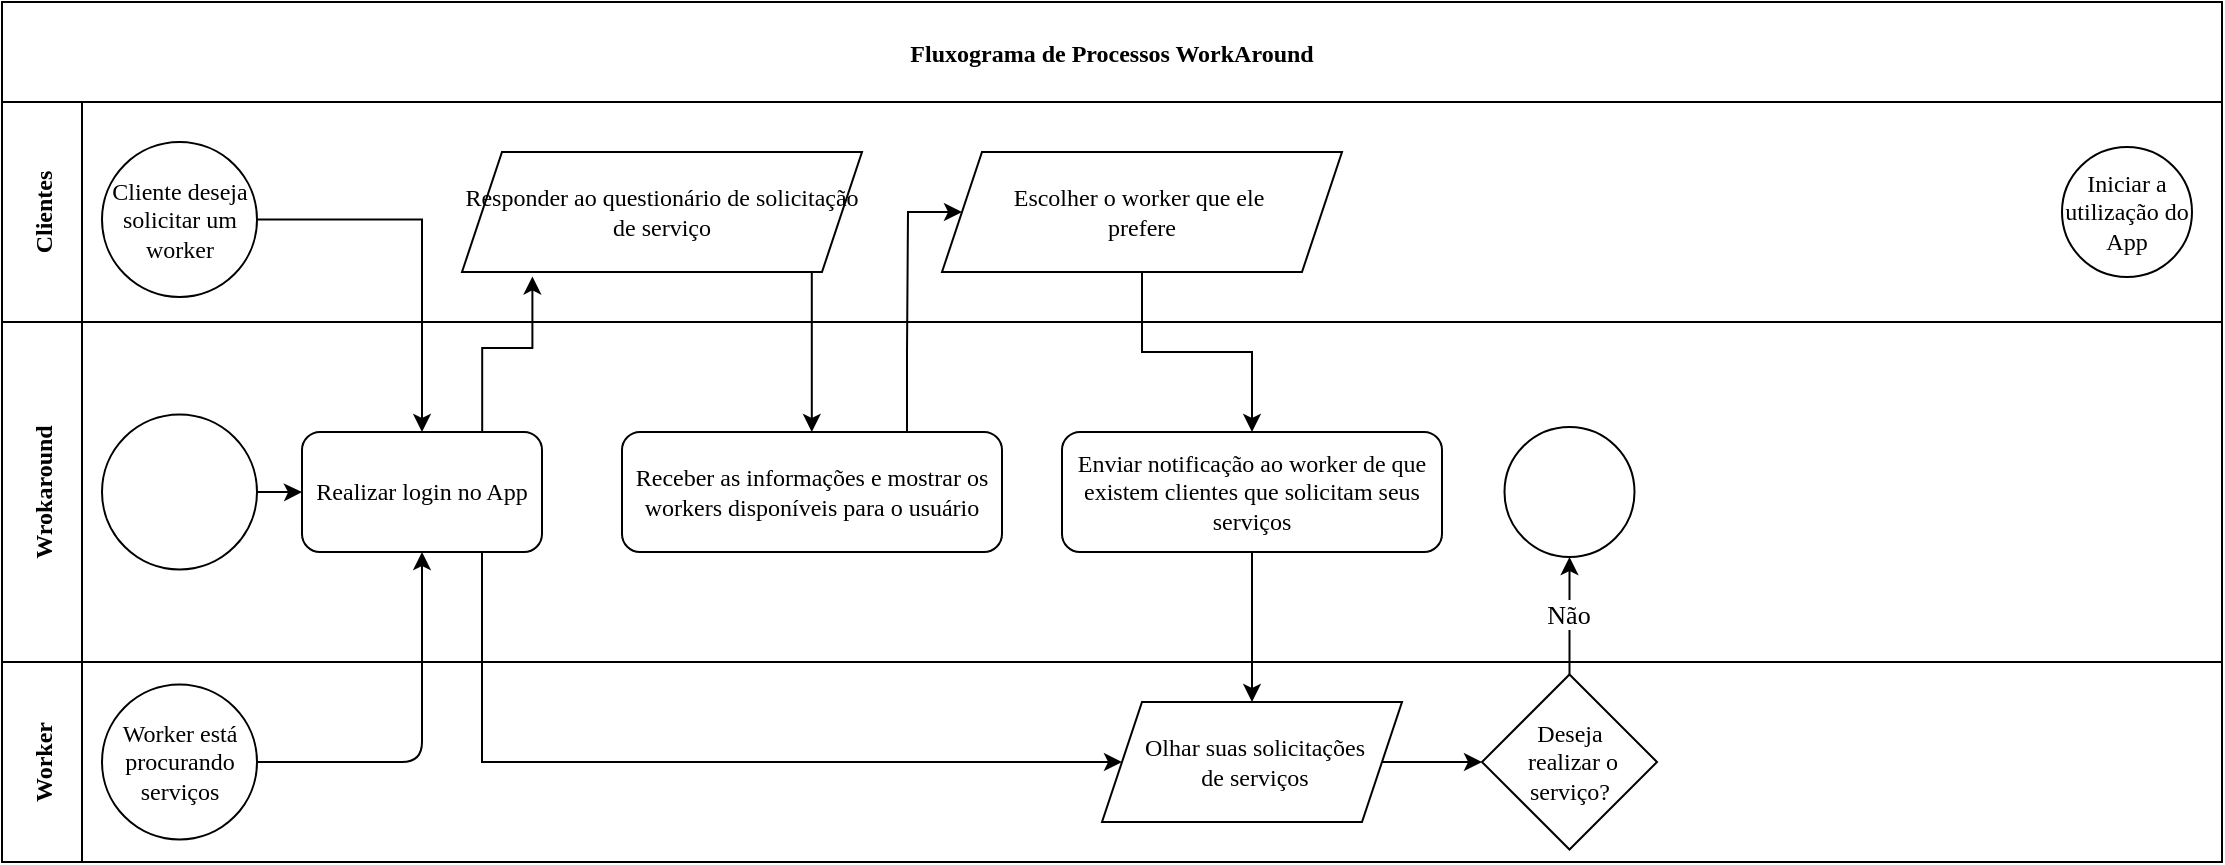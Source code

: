<mxfile version="24.0.2" type="github">
  <diagram name="Page-1" id="NdyBMd4k0NPhV9qGYhMg">
    <mxGraphModel dx="1687" dy="922" grid="1" gridSize="10" guides="1" tooltips="1" connect="1" arrows="1" fold="1" page="1" pageScale="1" pageWidth="850" pageHeight="1100" math="0" shadow="0">
      <root>
        <mxCell id="0" />
        <mxCell id="1" parent="0" />
        <mxCell id="Lx4wT6UVww7fgD0Hadd6-1" value="" style="rounded=0;whiteSpace=wrap;html=1;fillColor=none;flipH=0;fontFamily=Comic Sans MS;" vertex="1" parent="1">
          <mxGeometry x="50" y="380" width="1110" height="100" as="geometry" />
        </mxCell>
        <mxCell id="Lx4wT6UVww7fgD0Hadd6-2" value="Worker" style="rounded=0;fillColor=none;fontStyle=1;direction=west;horizontal=0;flipH=0;fontFamily=Comic Sans MS;" vertex="1" parent="1">
          <mxGeometry x="50" y="380" width="40" height="100" as="geometry" />
        </mxCell>
        <mxCell id="Lx4wT6UVww7fgD0Hadd6-3" value="" style="rounded=0;whiteSpace=wrap;html=1;fillColor=none;movable=1;resizable=1;rotatable=1;deletable=1;editable=1;locked=0;connectable=1;flipH=0;fontFamily=Comic Sans MS;" vertex="1" parent="1">
          <mxGeometry x="50" y="210" width="1110" height="170" as="geometry" />
        </mxCell>
        <mxCell id="Lx4wT6UVww7fgD0Hadd6-4" value="Wrokaround" style="rounded=0;fillColor=none;fontStyle=1;direction=west;horizontal=0;movable=1;resizable=1;rotatable=1;deletable=1;editable=1;locked=0;connectable=1;flipH=0;fontFamily=Comic Sans MS;" vertex="1" parent="1">
          <mxGeometry x="50" y="210" width="40" height="170" as="geometry" />
        </mxCell>
        <mxCell id="Lx4wT6UVww7fgD0Hadd6-5" value="" style="rounded=0;whiteSpace=wrap;html=1;fillColor=none;movable=1;resizable=1;rotatable=1;deletable=1;editable=1;locked=0;connectable=1;flipH=0;fontFamily=Comic Sans MS;" vertex="1" parent="1">
          <mxGeometry x="50" y="100" width="1110" height="110" as="geometry" />
        </mxCell>
        <mxCell id="Lx4wT6UVww7fgD0Hadd6-6" value="Clientes" style="rounded=0;fillColor=none;fontStyle=1;direction=west;horizontal=0;movable=1;resizable=1;rotatable=1;deletable=1;editable=1;locked=0;connectable=1;flipH=0;fontFamily=Comic Sans MS;" vertex="1" parent="1">
          <mxGeometry x="50" y="100" width="40" height="110" as="geometry" />
        </mxCell>
        <mxCell id="Lx4wT6UVww7fgD0Hadd6-7" value="Fluxograma de Processos WorkAround" style="rounded=0;fillColor=none;fontStyle=1;flipH=0;fontFamily=Comic Sans MS;" vertex="1" parent="1">
          <mxGeometry x="50" y="50" width="1110" height="50" as="geometry" />
        </mxCell>
        <mxCell id="Lx4wT6UVww7fgD0Hadd6-8" style="edgeStyle=orthogonalEdgeStyle;rounded=1;orthogonalLoop=1;jettySize=auto;html=1;entryX=0.5;entryY=1;entryDx=0;entryDy=0;curved=0;fontFamily=Comic Sans MS;" edge="1" parent="1" source="Lx4wT6UVww7fgD0Hadd6-9" target="Lx4wT6UVww7fgD0Hadd6-14">
          <mxGeometry relative="1" as="geometry" />
        </mxCell>
        <mxCell id="Lx4wT6UVww7fgD0Hadd6-9" value="Worker está procurando serviços" style="ellipse;whiteSpace=wrap;html=1;aspect=fixed;flipH=0;fontFamily=Comic Sans MS;" vertex="1" parent="1">
          <mxGeometry x="100" y="391.25" width="77.5" height="77.5" as="geometry" />
        </mxCell>
        <mxCell id="Lx4wT6UVww7fgD0Hadd6-10" style="edgeStyle=orthogonalEdgeStyle;rounded=0;orthogonalLoop=1;jettySize=auto;html=1;entryX=0;entryY=0.5;entryDx=0;entryDy=0;fontFamily=Comic Sans MS;" edge="1" parent="1" source="Lx4wT6UVww7fgD0Hadd6-11" target="Lx4wT6UVww7fgD0Hadd6-14">
          <mxGeometry relative="1" as="geometry" />
        </mxCell>
        <mxCell id="Lx4wT6UVww7fgD0Hadd6-11" value="" style="ellipse;whiteSpace=wrap;html=1;aspect=fixed;flipH=0;fontFamily=Comic Sans MS;" vertex="1" parent="1">
          <mxGeometry x="100" y="256.25" width="77.5" height="77.5" as="geometry" />
        </mxCell>
        <mxCell id="Lx4wT6UVww7fgD0Hadd6-12" style="edgeStyle=orthogonalEdgeStyle;rounded=0;orthogonalLoop=1;jettySize=auto;html=1;exitX=0.75;exitY=0;exitDx=0;exitDy=0;entryX=0.176;entryY=1.037;entryDx=0;entryDy=0;entryPerimeter=0;fontFamily=Comic Sans MS;" edge="1" parent="1" target="Lx4wT6UVww7fgD0Hadd6-24">
          <mxGeometry relative="1" as="geometry">
            <mxPoint x="290.1" y="265" as="sourcePoint" />
            <mxPoint x="315.3" y="180.3" as="targetPoint" />
            <Array as="points">
              <mxPoint x="290" y="223" />
              <mxPoint x="315" y="223" />
            </Array>
          </mxGeometry>
        </mxCell>
        <mxCell id="Lx4wT6UVww7fgD0Hadd6-13" style="edgeStyle=orthogonalEdgeStyle;rounded=0;orthogonalLoop=1;jettySize=auto;html=1;exitX=0.75;exitY=1;exitDx=0;exitDy=0;entryX=0;entryY=0.5;entryDx=0;entryDy=0;fontFamily=Comic Sans MS;" edge="1" parent="1" source="Lx4wT6UVww7fgD0Hadd6-14" target="Lx4wT6UVww7fgD0Hadd6-18">
          <mxGeometry relative="1" as="geometry">
            <Array as="points">
              <mxPoint x="290" y="430" />
            </Array>
          </mxGeometry>
        </mxCell>
        <mxCell id="Lx4wT6UVww7fgD0Hadd6-14" value="Realizar login no App" style="rounded=1;whiteSpace=wrap;html=1;flipH=0;fontFamily=Comic Sans MS;" vertex="1" parent="1">
          <mxGeometry x="200" y="265" width="120" height="60" as="geometry" />
        </mxCell>
        <mxCell id="Lx4wT6UVww7fgD0Hadd6-15" style="edgeStyle=orthogonalEdgeStyle;rounded=0;orthogonalLoop=1;jettySize=auto;html=1;exitX=1;exitY=0.5;exitDx=0;exitDy=0;entryX=0.5;entryY=0;entryDx=0;entryDy=0;fontFamily=Comic Sans MS;" edge="1" parent="1" source="Lx4wT6UVww7fgD0Hadd6-16" target="Lx4wT6UVww7fgD0Hadd6-14">
          <mxGeometry relative="1" as="geometry" />
        </mxCell>
        <mxCell id="Lx4wT6UVww7fgD0Hadd6-16" value="Cliente deseja solicitar um worker" style="ellipse;whiteSpace=wrap;html=1;aspect=fixed;flipH=0;fontFamily=Comic Sans MS;" vertex="1" parent="1">
          <mxGeometry x="100" y="120" width="77.5" height="77.5" as="geometry" />
        </mxCell>
        <mxCell id="Lx4wT6UVww7fgD0Hadd6-17" style="edgeStyle=orthogonalEdgeStyle;rounded=0;orthogonalLoop=1;jettySize=auto;html=1;entryX=0.5;entryY=0;entryDx=0;entryDy=0;fontFamily=Comic Sans MS;" edge="1" parent="1">
          <mxGeometry relative="1" as="geometry">
            <mxPoint x="454.9" y="182.5" as="sourcePoint" />
            <mxPoint x="454.9" y="265" as="targetPoint" />
            <Array as="points">
              <mxPoint x="454.9" y="180.5" />
            </Array>
          </mxGeometry>
        </mxCell>
        <mxCell id="Lx4wT6UVww7fgD0Hadd6-39" style="edgeStyle=orthogonalEdgeStyle;rounded=0;orthogonalLoop=1;jettySize=auto;html=1;exitX=1;exitY=0.5;exitDx=0;exitDy=0;entryX=0;entryY=0.5;entryDx=0;entryDy=0;fontFamily=Comic Sans MS;" edge="1" parent="1" source="Lx4wT6UVww7fgD0Hadd6-18" target="Lx4wT6UVww7fgD0Hadd6-38">
          <mxGeometry relative="1" as="geometry" />
        </mxCell>
        <mxCell id="Lx4wT6UVww7fgD0Hadd6-18" value="&lt;div&gt;&amp;nbsp; Olhar suas solicitações&amp;nbsp;&lt;/div&gt;&lt;div&gt;&amp;nbsp;de serviços&lt;/div&gt;" style="shape=parallelogram;perimeter=parallelogramPerimeter;whiteSpace=wrap;html=1;fixedSize=1;align=center;flipH=0;fontFamily=Comic Sans MS;" vertex="1" parent="1">
          <mxGeometry x="600" y="400" width="150" height="60" as="geometry" />
        </mxCell>
        <mxCell id="Lx4wT6UVww7fgD0Hadd6-33" style="edgeStyle=orthogonalEdgeStyle;rounded=0;orthogonalLoop=1;jettySize=auto;html=1;exitX=0.75;exitY=0;exitDx=0;exitDy=0;entryX=0;entryY=0.5;entryDx=0;entryDy=0;fontFamily=Comic Sans MS;" edge="1" parent="1" source="Lx4wT6UVww7fgD0Hadd6-21" target="Lx4wT6UVww7fgD0Hadd6-32">
          <mxGeometry relative="1" as="geometry">
            <Array as="points">
              <mxPoint x="503" y="225" />
              <mxPoint x="503" y="225" />
              <mxPoint x="503" y="155" />
            </Array>
          </mxGeometry>
        </mxCell>
        <mxCell id="Lx4wT6UVww7fgD0Hadd6-21" value="Receber as informações e mostrar os workers disponíveis para o usuário" style="rounded=1;whiteSpace=wrap;html=1;flipH=0;fontFamily=Comic Sans MS;" vertex="1" parent="1">
          <mxGeometry x="360" y="265" width="190" height="60" as="geometry" />
        </mxCell>
        <mxCell id="Lx4wT6UVww7fgD0Hadd6-24" value="Responder ao questionário de solicitação de serviço" style="shape=parallelogram;perimeter=parallelogramPerimeter;whiteSpace=wrap;html=1;fixedSize=1;flipH=0;fontFamily=Comic Sans MS;" vertex="1" parent="1">
          <mxGeometry x="280" y="125" width="200" height="60" as="geometry" />
        </mxCell>
        <mxCell id="Lx4wT6UVww7fgD0Hadd6-25" value="Iniciar a utilização do App" style="ellipse;whiteSpace=wrap;html=1;aspect=fixed;flipH=0;fontFamily=Comic Sans MS;" vertex="1" parent="1">
          <mxGeometry x="1080" y="122.5" width="65" height="65" as="geometry" />
        </mxCell>
        <mxCell id="Lx4wT6UVww7fgD0Hadd6-26" value="" style="ellipse;whiteSpace=wrap;html=1;aspect=fixed;flipH=0;fontFamily=Comic Sans MS;" vertex="1" parent="1">
          <mxGeometry x="801.25" y="262.5" width="65" height="65" as="geometry" />
        </mxCell>
        <mxCell id="Lx4wT6UVww7fgD0Hadd6-36" style="edgeStyle=orthogonalEdgeStyle;rounded=0;orthogonalLoop=1;jettySize=auto;html=1;entryX=0.5;entryY=0;entryDx=0;entryDy=0;fontFamily=Comic Sans MS;" edge="1" parent="1" source="Lx4wT6UVww7fgD0Hadd6-32" target="Lx4wT6UVww7fgD0Hadd6-35">
          <mxGeometry relative="1" as="geometry" />
        </mxCell>
        <mxCell id="Lx4wT6UVww7fgD0Hadd6-32" value="Escolher o worker que ele&amp;nbsp;&lt;div&gt;prefere&lt;/div&gt;" style="shape=parallelogram;perimeter=parallelogramPerimeter;whiteSpace=wrap;html=1;fixedSize=1;flipH=0;fontFamily=Comic Sans MS;" vertex="1" parent="1">
          <mxGeometry x="520" y="125" width="200" height="60" as="geometry" />
        </mxCell>
        <mxCell id="Lx4wT6UVww7fgD0Hadd6-37" style="edgeStyle=orthogonalEdgeStyle;rounded=0;orthogonalLoop=1;jettySize=auto;html=1;entryX=0.5;entryY=0;entryDx=0;entryDy=0;fontFamily=Comic Sans MS;" edge="1" parent="1" source="Lx4wT6UVww7fgD0Hadd6-35" target="Lx4wT6UVww7fgD0Hadd6-18">
          <mxGeometry relative="1" as="geometry" />
        </mxCell>
        <mxCell id="Lx4wT6UVww7fgD0Hadd6-35" value="Enviar notificação ao worker de que existem clientes que solicitam seus serviços" style="rounded=1;whiteSpace=wrap;html=1;flipH=0;fontFamily=Comic Sans MS;" vertex="1" parent="1">
          <mxGeometry x="580" y="265" width="190" height="60" as="geometry" />
        </mxCell>
        <mxCell id="Lx4wT6UVww7fgD0Hadd6-41" style="edgeStyle=orthogonalEdgeStyle;rounded=0;orthogonalLoop=1;jettySize=auto;html=1;entryX=0.5;entryY=1;entryDx=0;entryDy=0;fontFamily=Comic Sans MS;" edge="1" parent="1" source="Lx4wT6UVww7fgD0Hadd6-38" target="Lx4wT6UVww7fgD0Hadd6-26">
          <mxGeometry relative="1" as="geometry" />
        </mxCell>
        <mxCell id="Lx4wT6UVww7fgD0Hadd6-42" value="Não" style="edgeLabel;html=1;align=center;verticalAlign=middle;resizable=0;points=[];fontStyle=0;fontSize=13;fontFamily=Comic Sans MS;" vertex="1" connectable="0" parent="Lx4wT6UVww7fgD0Hadd6-41">
          <mxGeometry x="0.052" y="1" relative="1" as="geometry">
            <mxPoint as="offset" />
          </mxGeometry>
        </mxCell>
        <mxCell id="Lx4wT6UVww7fgD0Hadd6-38" value="Deseja&lt;div&gt;&amp;nbsp;realizar o serviço?&lt;/div&gt;" style="rhombus;whiteSpace=wrap;html=1;fontFamily=Comic Sans MS;" vertex="1" parent="1">
          <mxGeometry x="790" y="386.25" width="87.5" height="87.5" as="geometry" />
        </mxCell>
      </root>
    </mxGraphModel>
  </diagram>
</mxfile>
